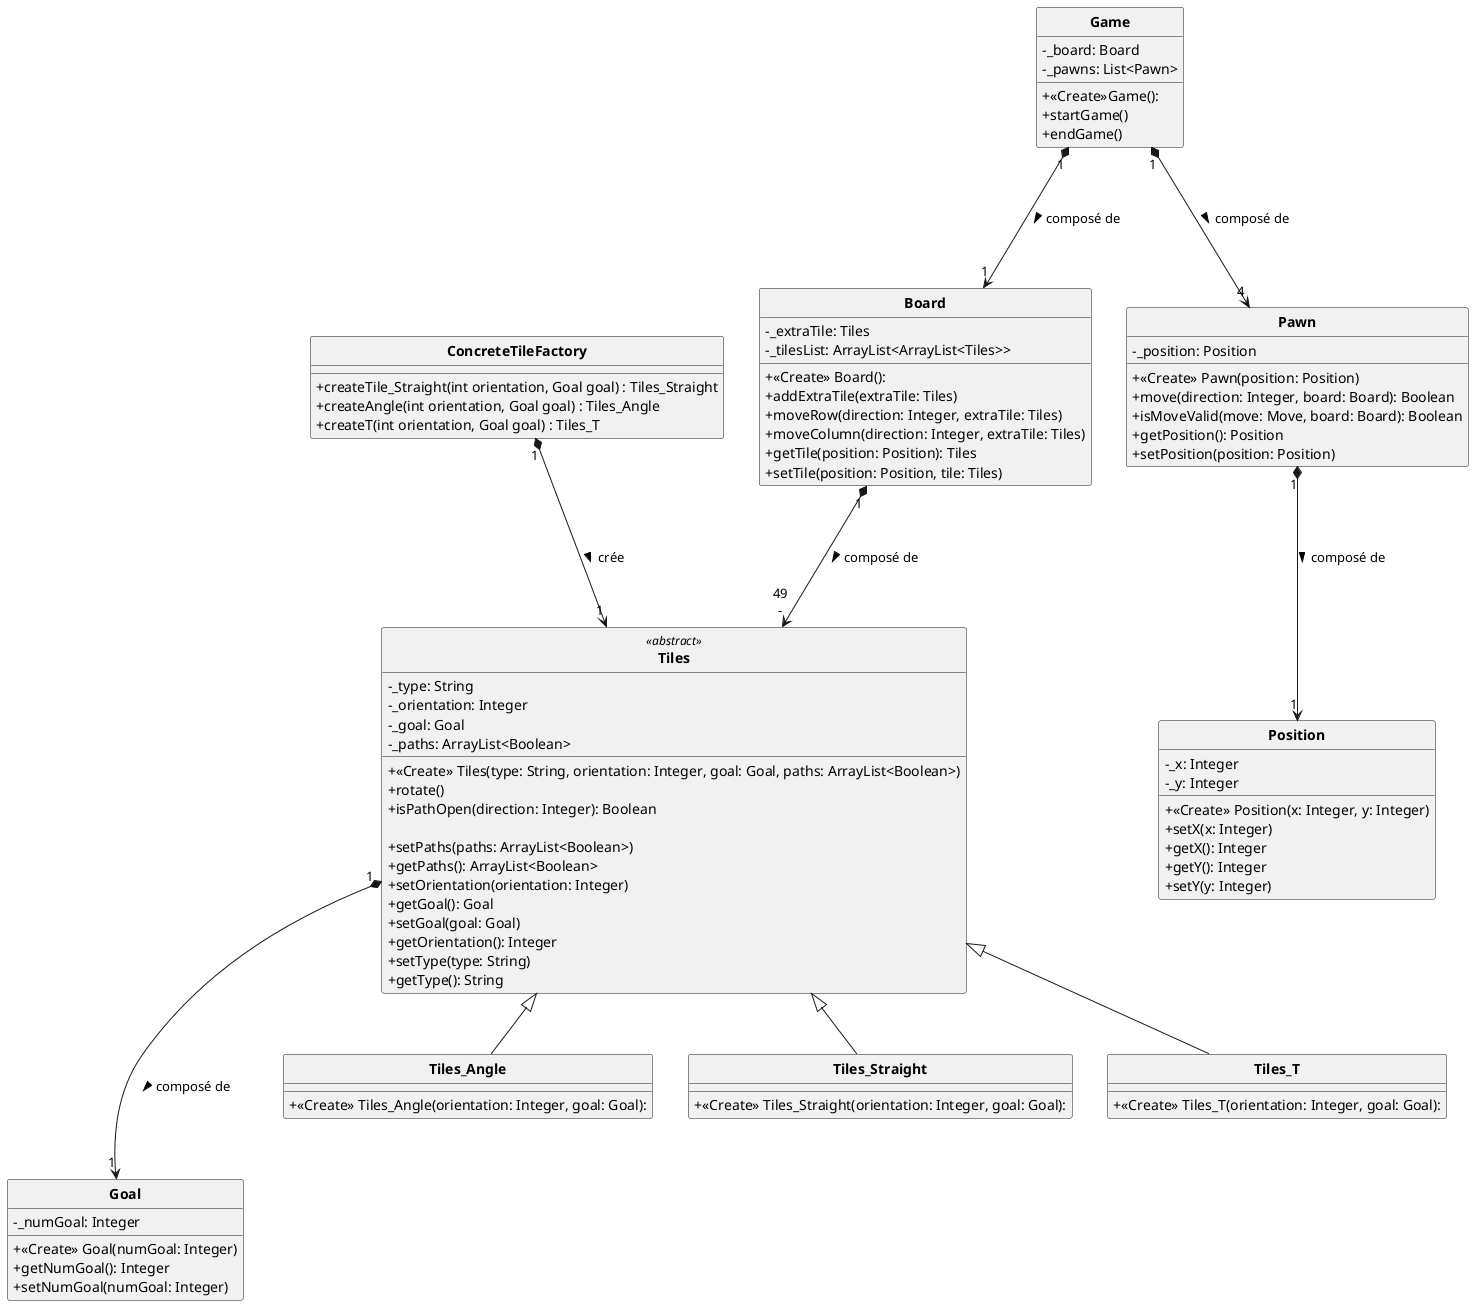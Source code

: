 @startuml

'https://plantuml.com/class-diagram
skinparam classAttributeIconSize 0
skinparam classFontStyle Bold
skinparam style strictuml

class Board {
  - _extraTile: Tiles
  - _tilesList: ArrayList<ArrayList<Tiles>>
  + <<Create>> Board():
  + addExtraTile(extraTile: Tiles)
  + moveRow(direction: Integer, extraTile: Tiles)
  + moveColumn(direction: Integer, extraTile: Tiles)
  + getTile(position: Position): Tiles
  + setTile(position: Position, tile: Tiles)
}

class Game {
  + <<Create>>Game():
  - _board: Board
  - _pawns: List<Pawn>
  + startGame()
  + endGame()
}

class Goal {
  - _numGoal: Integer
  + <<Create>> Goal(numGoal: Integer)
  + getNumGoal(): Integer
  + setNumGoal(numGoal: Integer)
}

class Pawn {
  - _position: Position
  + <<Create>> Pawn(position: Position)
  + move(direction: Integer, board: Board): Boolean
  + isMoveValid(move: Move, board: Board): Boolean
  + getPosition(): Position
  + setPosition(position: Position)
}

class Position {
  - _x: Integer
  - _y: Integer
  + <<Create>> Position(x: Integer, y: Integer)
  + setX(x: Integer)
  + getX(): Integer
  + getY(): Integer
  + setY(y: Integer)
}

class Tiles <<abstract>> {
  - _type: String
  - _orientation: Integer
  - _goal: Goal
  - _paths: ArrayList<Boolean>
  + <<Create>> Tiles(type: String, orientation: Integer, goal: Goal, paths: ArrayList<Boolean>)
  + rotate()
  + isPathOpen(direction: Integer): Boolean

  + setPaths(paths: ArrayList<Boolean>)
  + getPaths(): ArrayList<Boolean>
  + setOrientation(orientation: Integer)
  + getGoal(): Goal
  + setGoal(goal: Goal)
  + getOrientation(): Integer
  + setType(type: String)
  + getType(): String
}

class Tiles_Angle extends Tiles {
  + <<Create>> Tiles_Angle(orientation: Integer, goal: Goal):
}

class Tiles_Straight extends Tiles {
  + <<Create>> Tiles_Straight(orientation: Integer, goal: Goal):
}

class Tiles_T extends Tiles {
  + <<Create>> Tiles_T(orientation: Integer, goal: Goal):
}

class ConcreteTileFactory {
    + createTile_Straight(int orientation, Goal goal) : Tiles_Straight
    + createAngle(int orientation, Goal goal) : Tiles_Angle
    + createT(int orientation, Goal goal) : Tiles_T
}


Board "1" *---> "49\n-" Tiles : composé de \t\t >
Game "1" *---> "1" Board : composé de \t\t >
Game "1" *---> "4" Pawn : composé de \t\t >
Pawn "1" *---> "1" Position : composé de \t\t >
Tiles "1" *---> "1" Goal : composé de \t\t >
ConcreteTileFactory "1" *---> "1" Tiles : crée \t\t >
@enduml